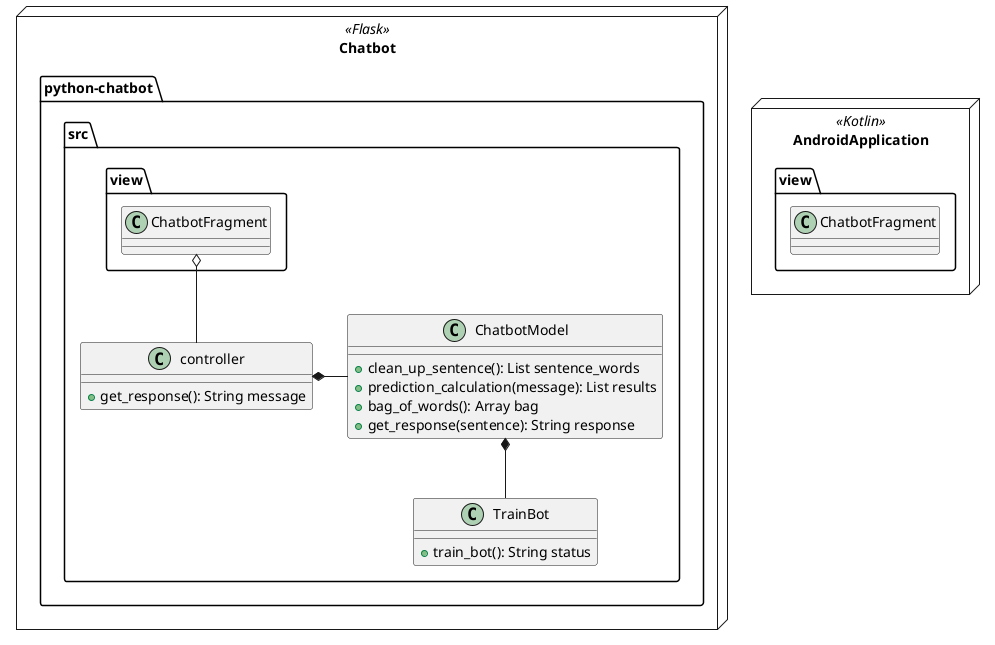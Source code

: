 @startuml
'https://plantuml.com/class-diagram

node AndroidApplication <<Kotlin>> {
    namespace view {
        class ChatbotFragment  {
        }
    }
}

node Chatbot <<Flask>> {
    namespace python-chatbot.src {
        class ChatbotModel {
            + clean_up_sentence(): List sentence_words
            + prediction_calculation(message): List results
            + bag_of_words(): Array bag
            + get_response(sentence): String response
        }
        class controller {
            + get_response(): String message
        }
        class TrainBot {
            + train_bot(): String status
        }

        controller *- ChatbotModel
        view.ChatbotFragment o-- controller
        ChatbotModel *-- TrainBot
    }
}
@enduml